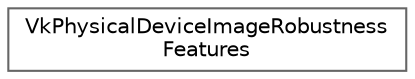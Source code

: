 digraph "类继承关系图"
{
 // LATEX_PDF_SIZE
  bgcolor="transparent";
  edge [fontname=Helvetica,fontsize=10,labelfontname=Helvetica,labelfontsize=10];
  node [fontname=Helvetica,fontsize=10,shape=box,height=0.2,width=0.4];
  rankdir="LR";
  Node0 [id="Node000000",label="VkPhysicalDeviceImageRobustness\lFeatures",height=0.2,width=0.4,color="grey40", fillcolor="white", style="filled",URL="$struct_vk_physical_device_image_robustness_features.html",tooltip=" "];
}
